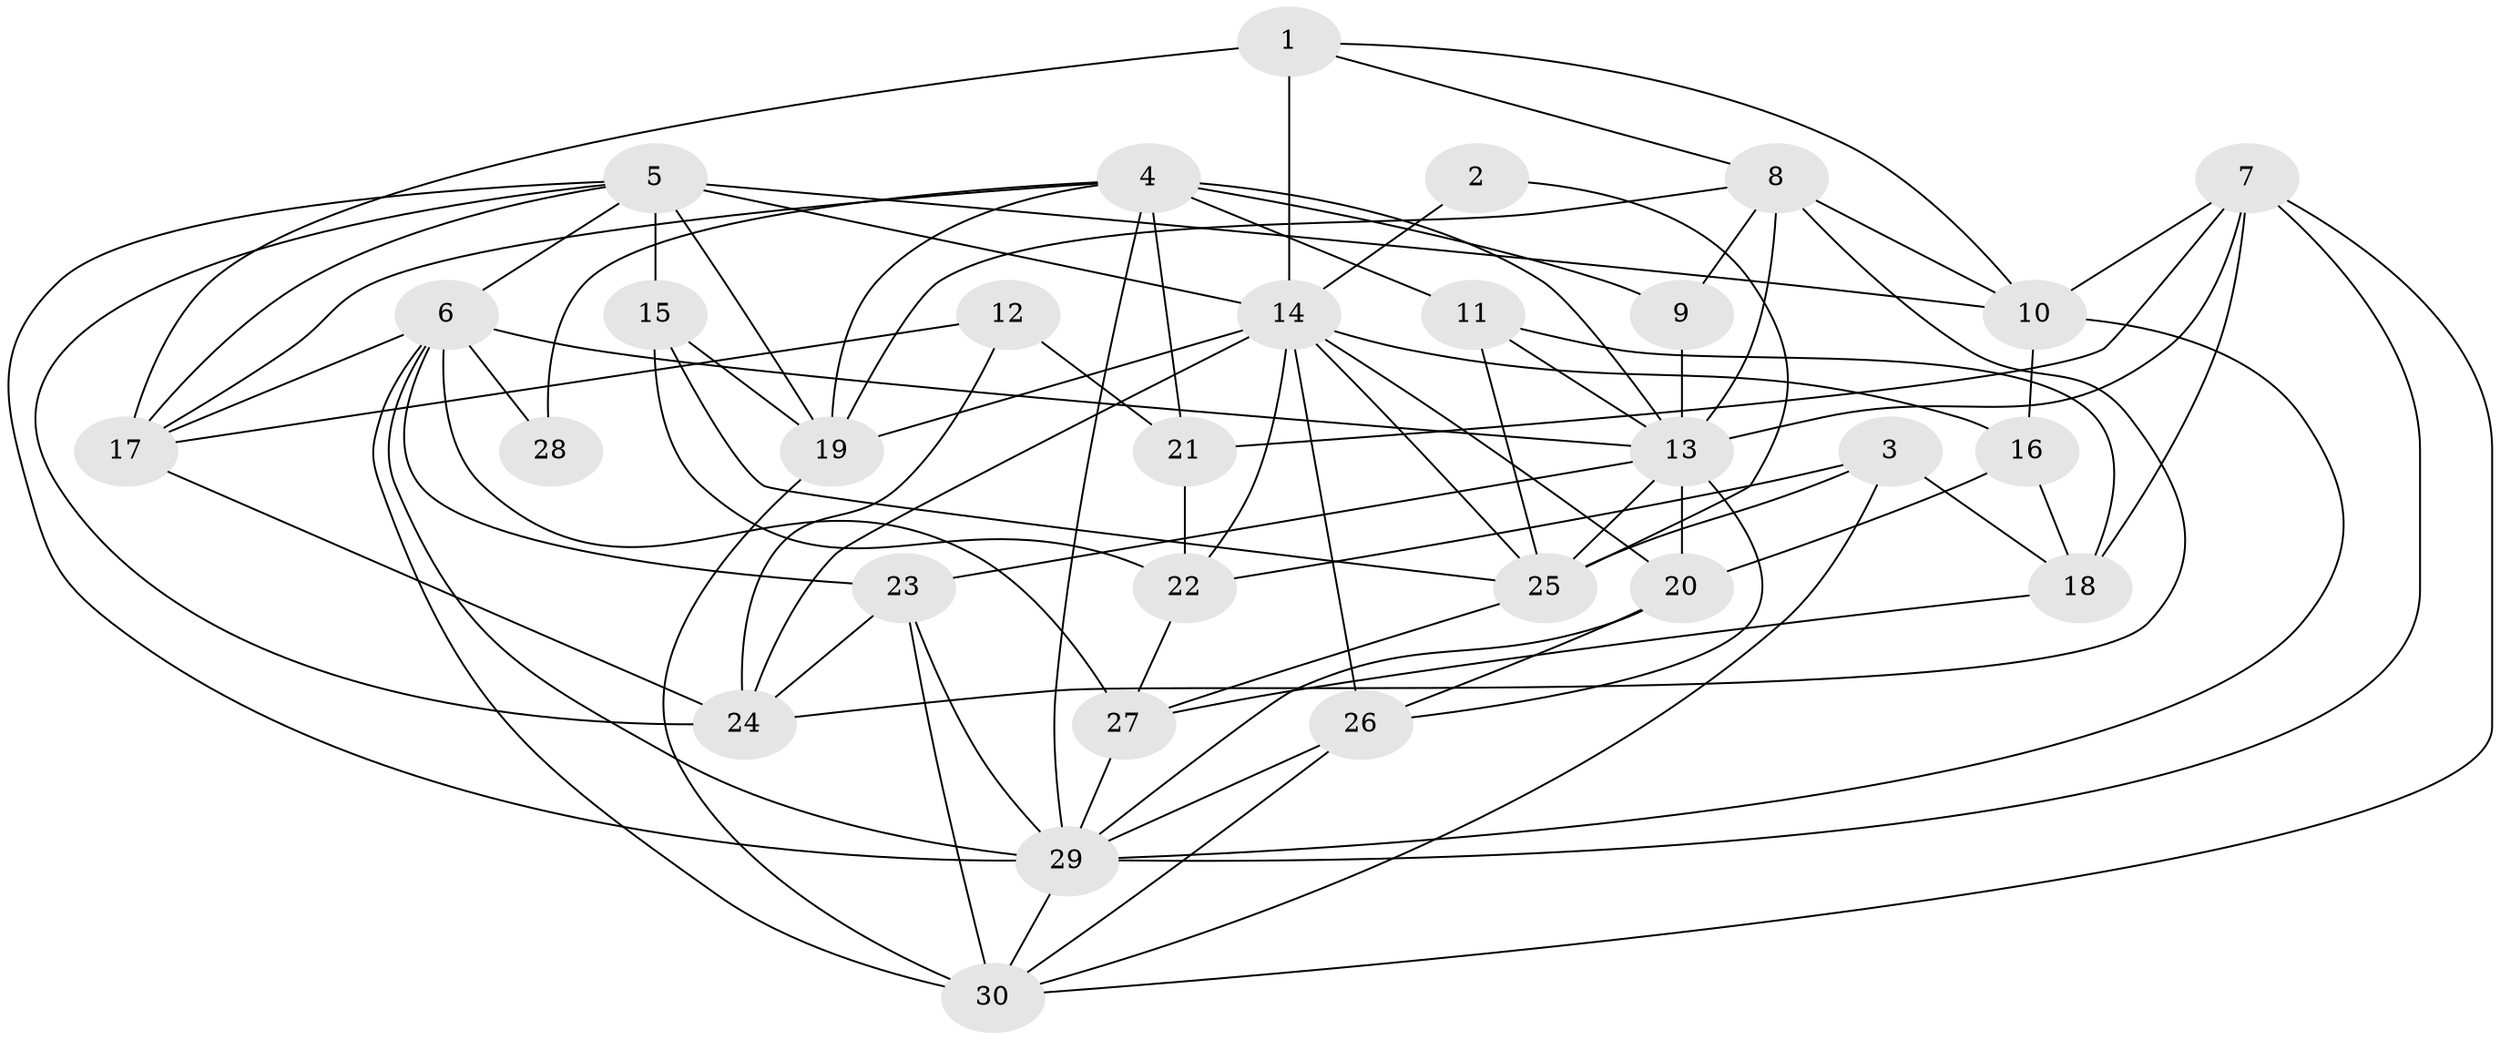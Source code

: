 // original degree distribution, {5: 0.1780821917808219, 7: 0.0821917808219178, 4: 0.2465753424657534, 3: 0.2328767123287671, 2: 0.1780821917808219, 6: 0.0821917808219178}
// Generated by graph-tools (version 1.1) at 2025/37/03/04/25 23:37:12]
// undirected, 30 vertices, 84 edges
graph export_dot {
  node [color=gray90,style=filled];
  1;
  2;
  3;
  4;
  5;
  6;
  7;
  8;
  9;
  10;
  11;
  12;
  13;
  14;
  15;
  16;
  17;
  18;
  19;
  20;
  21;
  22;
  23;
  24;
  25;
  26;
  27;
  28;
  29;
  30;
  1 -- 8 [weight=1.0];
  1 -- 10 [weight=1.0];
  1 -- 14 [weight=1.0];
  1 -- 17 [weight=2.0];
  2 -- 14 [weight=1.0];
  2 -- 25 [weight=1.0];
  3 -- 18 [weight=1.0];
  3 -- 22 [weight=1.0];
  3 -- 25 [weight=2.0];
  3 -- 30 [weight=1.0];
  4 -- 9 [weight=1.0];
  4 -- 11 [weight=1.0];
  4 -- 13 [weight=1.0];
  4 -- 17 [weight=1.0];
  4 -- 19 [weight=1.0];
  4 -- 21 [weight=1.0];
  4 -- 28 [weight=1.0];
  4 -- 29 [weight=1.0];
  5 -- 6 [weight=2.0];
  5 -- 10 [weight=1.0];
  5 -- 14 [weight=3.0];
  5 -- 15 [weight=3.0];
  5 -- 17 [weight=1.0];
  5 -- 19 [weight=1.0];
  5 -- 24 [weight=1.0];
  5 -- 29 [weight=2.0];
  6 -- 13 [weight=1.0];
  6 -- 17 [weight=1.0];
  6 -- 23 [weight=1.0];
  6 -- 27 [weight=2.0];
  6 -- 28 [weight=3.0];
  6 -- 29 [weight=1.0];
  6 -- 30 [weight=1.0];
  7 -- 10 [weight=1.0];
  7 -- 13 [weight=1.0];
  7 -- 18 [weight=1.0];
  7 -- 21 [weight=1.0];
  7 -- 29 [weight=1.0];
  7 -- 30 [weight=1.0];
  8 -- 9 [weight=1.0];
  8 -- 10 [weight=1.0];
  8 -- 13 [weight=1.0];
  8 -- 19 [weight=1.0];
  8 -- 24 [weight=1.0];
  9 -- 13 [weight=1.0];
  10 -- 16 [weight=1.0];
  10 -- 29 [weight=1.0];
  11 -- 13 [weight=1.0];
  11 -- 18 [weight=1.0];
  11 -- 25 [weight=2.0];
  12 -- 17 [weight=1.0];
  12 -- 21 [weight=1.0];
  12 -- 24 [weight=1.0];
  13 -- 20 [weight=1.0];
  13 -- 23 [weight=1.0];
  13 -- 25 [weight=2.0];
  13 -- 26 [weight=1.0];
  14 -- 16 [weight=1.0];
  14 -- 19 [weight=1.0];
  14 -- 20 [weight=1.0];
  14 -- 22 [weight=1.0];
  14 -- 24 [weight=1.0];
  14 -- 25 [weight=1.0];
  14 -- 26 [weight=2.0];
  15 -- 19 [weight=1.0];
  15 -- 22 [weight=1.0];
  15 -- 25 [weight=1.0];
  16 -- 18 [weight=1.0];
  16 -- 20 [weight=1.0];
  17 -- 24 [weight=1.0];
  18 -- 27 [weight=1.0];
  19 -- 30 [weight=2.0];
  20 -- 26 [weight=1.0];
  20 -- 29 [weight=1.0];
  21 -- 22 [weight=1.0];
  22 -- 27 [weight=1.0];
  23 -- 24 [weight=1.0];
  23 -- 29 [weight=1.0];
  23 -- 30 [weight=1.0];
  25 -- 27 [weight=1.0];
  26 -- 29 [weight=2.0];
  26 -- 30 [weight=1.0];
  27 -- 29 [weight=1.0];
  29 -- 30 [weight=1.0];
}
